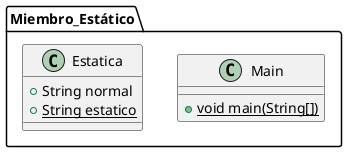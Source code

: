 @startuml
class Miembro_Estático.Main {
+ {static} void main(String[])
}
class Miembro_Estático.Estatica {
+ String normal
+ {static} String estatico
}
@enduml